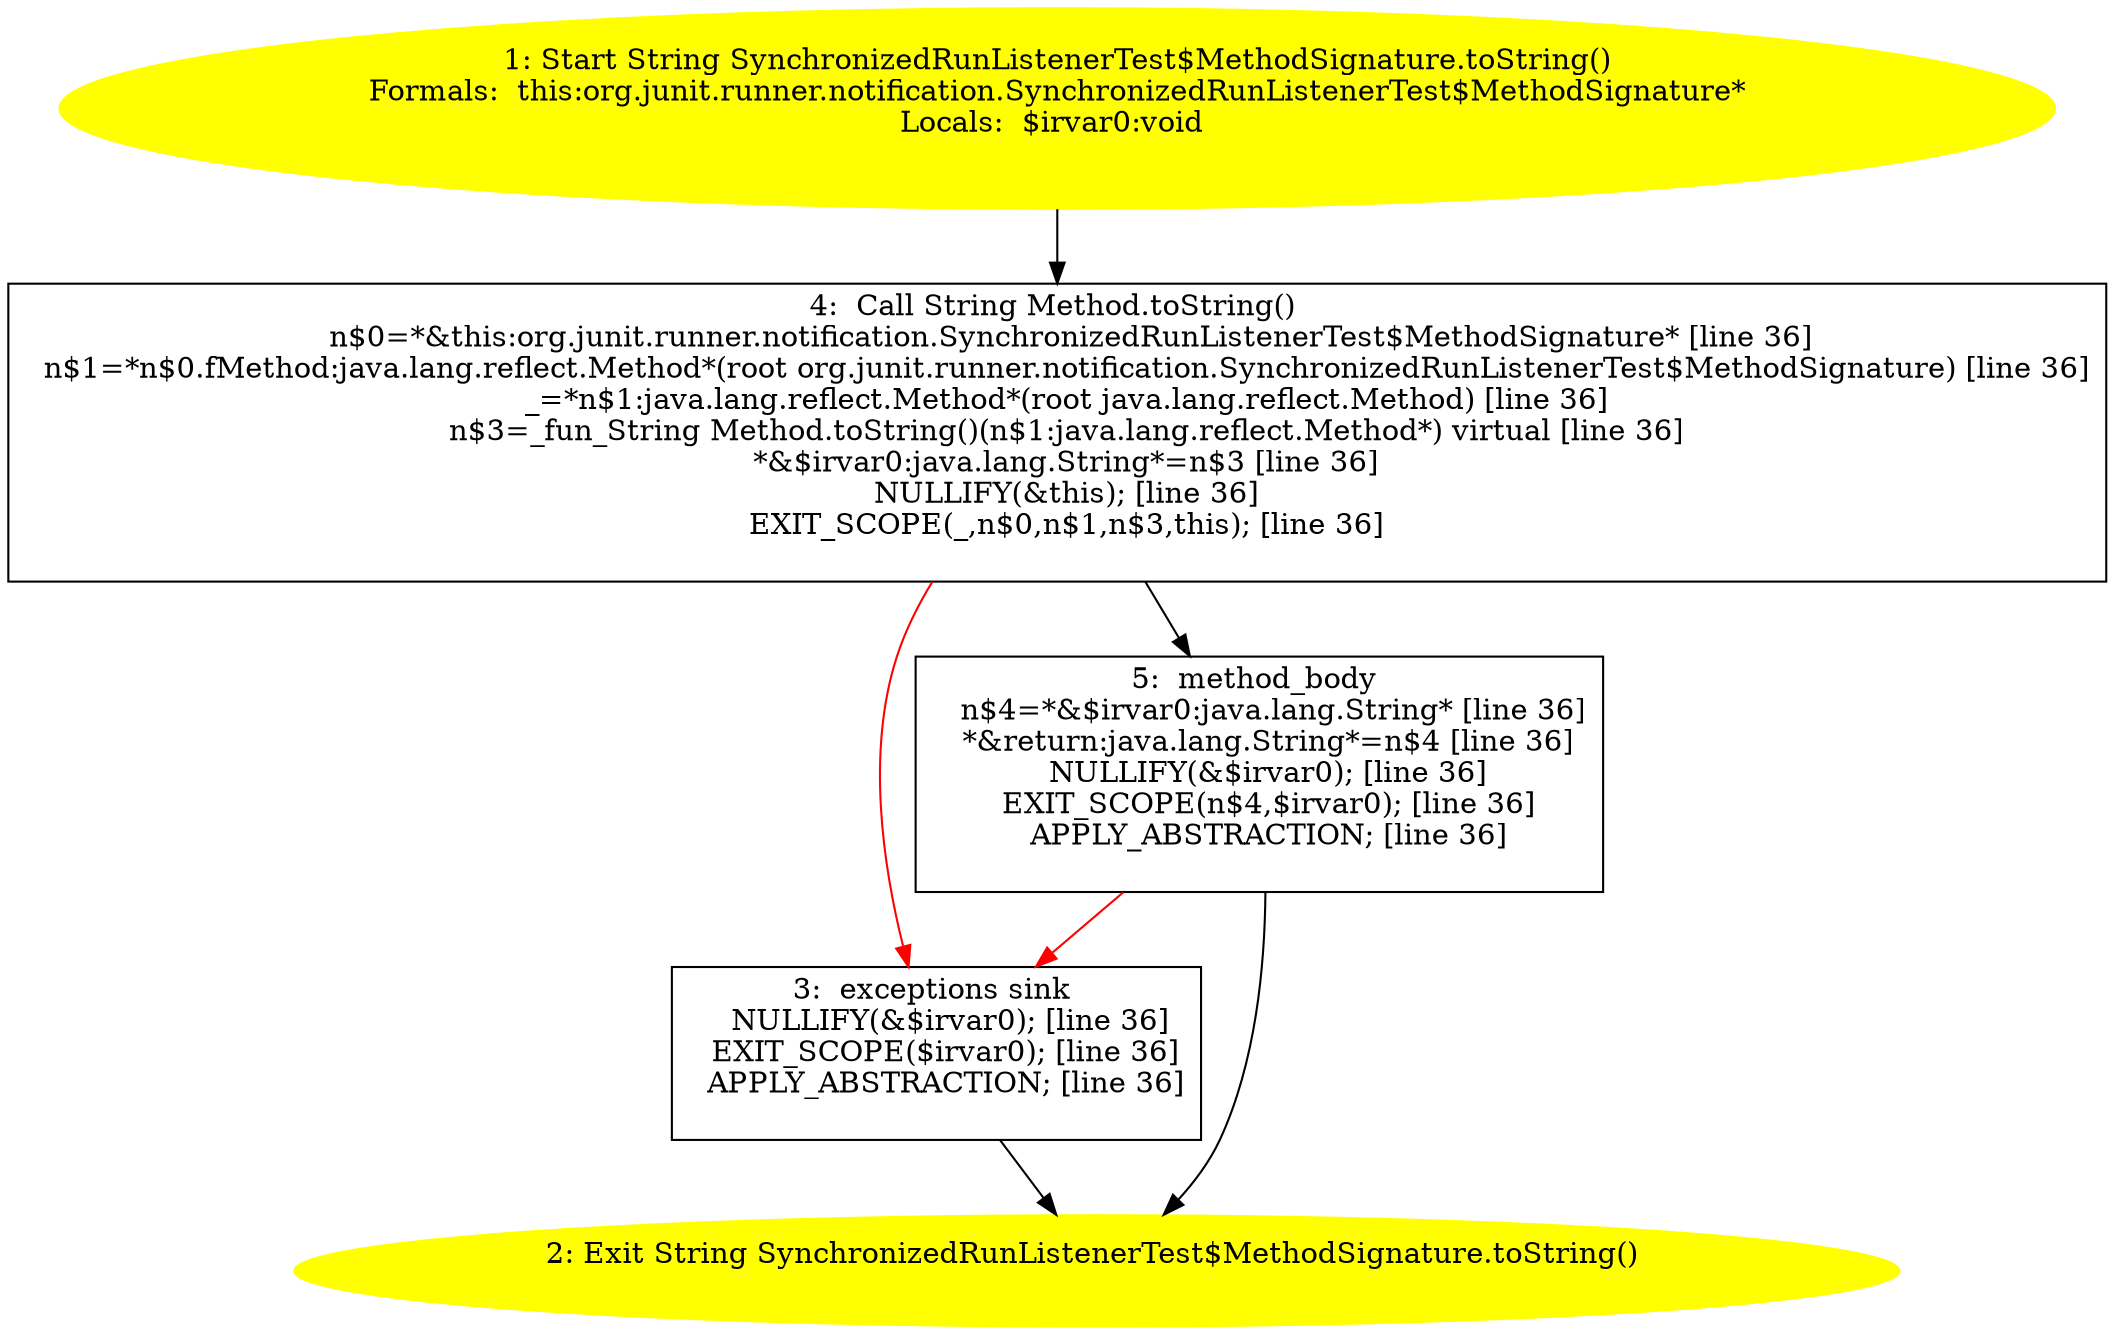 /* @generated */
digraph cfg {
"org.junit.runner.notification.SynchronizedRunListenerTest$MethodSignature.toString():java.lang.Strin.95100b3e2d33807752f80d4e5009f165_1" [label="1: Start String SynchronizedRunListenerTest$MethodSignature.toString()\nFormals:  this:org.junit.runner.notification.SynchronizedRunListenerTest$MethodSignature*\nLocals:  $irvar0:void \n  " color=yellow style=filled]
	

	 "org.junit.runner.notification.SynchronizedRunListenerTest$MethodSignature.toString():java.lang.Strin.95100b3e2d33807752f80d4e5009f165_1" -> "org.junit.runner.notification.SynchronizedRunListenerTest$MethodSignature.toString():java.lang.Strin.95100b3e2d33807752f80d4e5009f165_4" ;
"org.junit.runner.notification.SynchronizedRunListenerTest$MethodSignature.toString():java.lang.Strin.95100b3e2d33807752f80d4e5009f165_2" [label="2: Exit String SynchronizedRunListenerTest$MethodSignature.toString() \n  " color=yellow style=filled]
	

"org.junit.runner.notification.SynchronizedRunListenerTest$MethodSignature.toString():java.lang.Strin.95100b3e2d33807752f80d4e5009f165_3" [label="3:  exceptions sink \n   NULLIFY(&$irvar0); [line 36]\n  EXIT_SCOPE($irvar0); [line 36]\n  APPLY_ABSTRACTION; [line 36]\n " shape="box"]
	

	 "org.junit.runner.notification.SynchronizedRunListenerTest$MethodSignature.toString():java.lang.Strin.95100b3e2d33807752f80d4e5009f165_3" -> "org.junit.runner.notification.SynchronizedRunListenerTest$MethodSignature.toString():java.lang.Strin.95100b3e2d33807752f80d4e5009f165_2" ;
"org.junit.runner.notification.SynchronizedRunListenerTest$MethodSignature.toString():java.lang.Strin.95100b3e2d33807752f80d4e5009f165_4" [label="4:  Call String Method.toString() \n   n$0=*&this:org.junit.runner.notification.SynchronizedRunListenerTest$MethodSignature* [line 36]\n  n$1=*n$0.fMethod:java.lang.reflect.Method*(root org.junit.runner.notification.SynchronizedRunListenerTest$MethodSignature) [line 36]\n  _=*n$1:java.lang.reflect.Method*(root java.lang.reflect.Method) [line 36]\n  n$3=_fun_String Method.toString()(n$1:java.lang.reflect.Method*) virtual [line 36]\n  *&$irvar0:java.lang.String*=n$3 [line 36]\n  NULLIFY(&this); [line 36]\n  EXIT_SCOPE(_,n$0,n$1,n$3,this); [line 36]\n " shape="box"]
	

	 "org.junit.runner.notification.SynchronizedRunListenerTest$MethodSignature.toString():java.lang.Strin.95100b3e2d33807752f80d4e5009f165_4" -> "org.junit.runner.notification.SynchronizedRunListenerTest$MethodSignature.toString():java.lang.Strin.95100b3e2d33807752f80d4e5009f165_5" ;
	 "org.junit.runner.notification.SynchronizedRunListenerTest$MethodSignature.toString():java.lang.Strin.95100b3e2d33807752f80d4e5009f165_4" -> "org.junit.runner.notification.SynchronizedRunListenerTest$MethodSignature.toString():java.lang.Strin.95100b3e2d33807752f80d4e5009f165_3" [color="red" ];
"org.junit.runner.notification.SynchronizedRunListenerTest$MethodSignature.toString():java.lang.Strin.95100b3e2d33807752f80d4e5009f165_5" [label="5:  method_body \n   n$4=*&$irvar0:java.lang.String* [line 36]\n  *&return:java.lang.String*=n$4 [line 36]\n  NULLIFY(&$irvar0); [line 36]\n  EXIT_SCOPE(n$4,$irvar0); [line 36]\n  APPLY_ABSTRACTION; [line 36]\n " shape="box"]
	

	 "org.junit.runner.notification.SynchronizedRunListenerTest$MethodSignature.toString():java.lang.Strin.95100b3e2d33807752f80d4e5009f165_5" -> "org.junit.runner.notification.SynchronizedRunListenerTest$MethodSignature.toString():java.lang.Strin.95100b3e2d33807752f80d4e5009f165_2" ;
	 "org.junit.runner.notification.SynchronizedRunListenerTest$MethodSignature.toString():java.lang.Strin.95100b3e2d33807752f80d4e5009f165_5" -> "org.junit.runner.notification.SynchronizedRunListenerTest$MethodSignature.toString():java.lang.Strin.95100b3e2d33807752f80d4e5009f165_3" [color="red" ];
}
